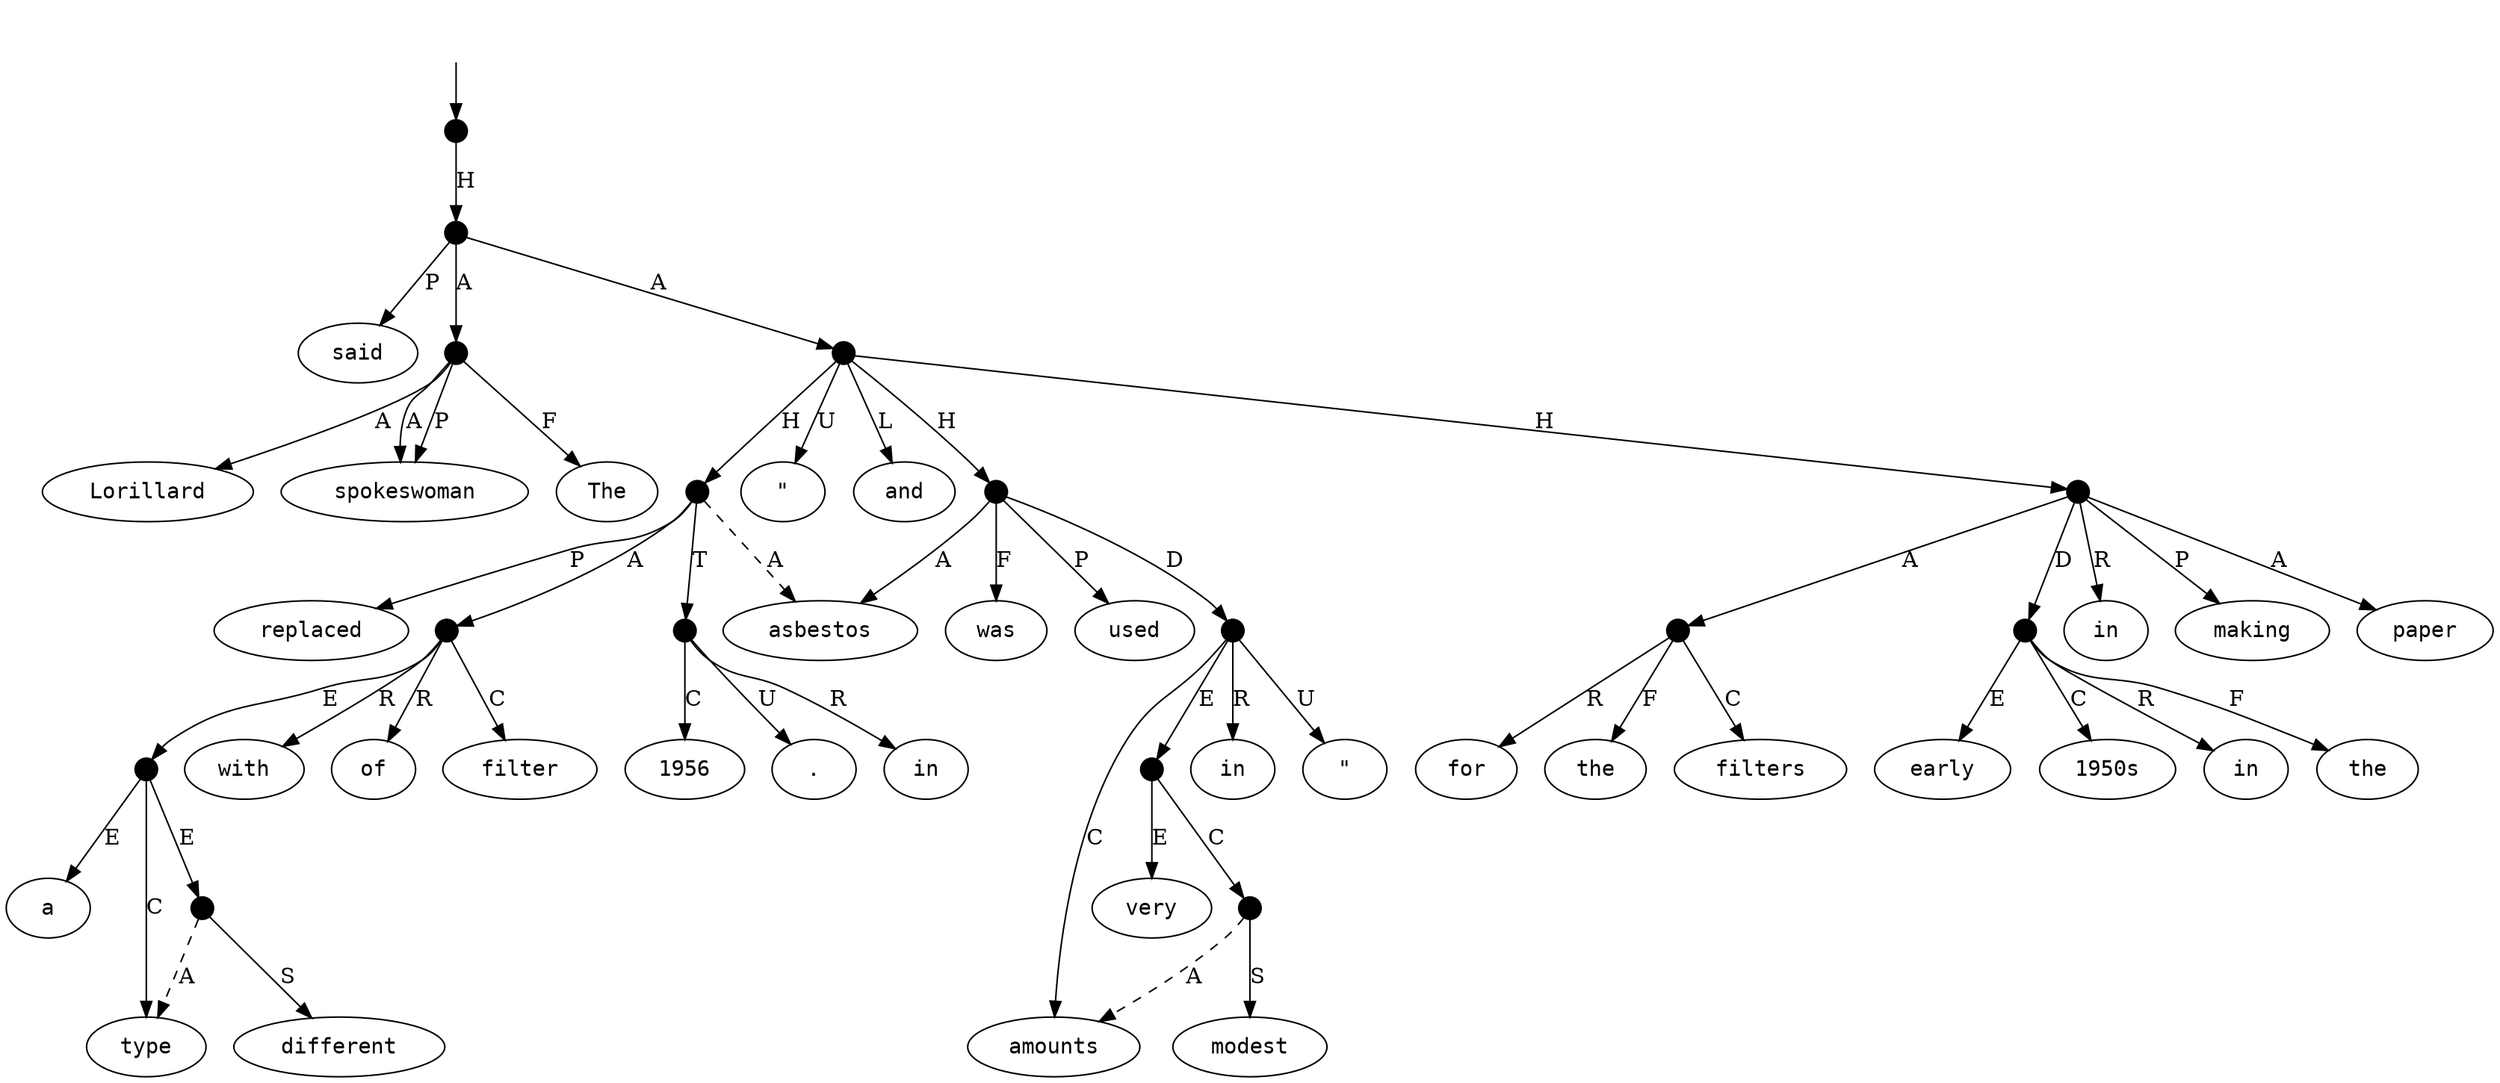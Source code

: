digraph "20003011" {
  top [ style=invis ];
  top -> 35;
  0 [ label=<<table align="center" border="0" cellspacing="0"><tr><td colspan="2"><font face="Courier">The</font></td></tr></table>> ];
  1 [ label=<<table align="center" border="0" cellspacing="0"><tr><td colspan="2"><font face="Courier">Lorillard</font></td></tr></table>> ];
  2 [ label=<<table align="center" border="0" cellspacing="0"><tr><td colspan="2"><font face="Courier">spokeswoman</font></td></tr></table>> ];
  3 [ label=<<table align="center" border="0" cellspacing="0"><tr><td colspan="2"><font face="Courier">said</font></td></tr></table>> ];
  4 [ label=<<table align="center" border="0" cellspacing="0"><tr><td colspan="2"><font face="Courier">asbestos</font></td></tr></table>> ];
  5 [ label=<<table align="center" border="0" cellspacing="0"><tr><td colspan="2"><font face="Courier">was</font></td></tr></table>> ];
  6 [ label=<<table align="center" border="0" cellspacing="0"><tr><td colspan="2"><font face="Courier">used</font></td></tr></table>> ];
  7 [ label=<<table align="center" border="0" cellspacing="0"><tr><td colspan="2"><font face="Courier">in</font></td></tr></table>> ];
  8 [ label=<<table align="center" border="0" cellspacing="0"><tr><td colspan="2"><font face="Courier">&quot;</font></td></tr></table>> ];
  9 [ label=<<table align="center" border="0" cellspacing="0"><tr><td colspan="2"><font face="Courier">very</font></td></tr></table>> ];
  10 [ label=<<table align="center" border="0" cellspacing="0"><tr><td colspan="2"><font face="Courier">modest</font></td></tr></table>> ];
  11 [ label=<<table align="center" border="0" cellspacing="0"><tr><td colspan="2"><font face="Courier">amounts</font></td></tr></table>> ];
  12 [ label=<<table align="center" border="0" cellspacing="0"><tr><td colspan="2"><font face="Courier">&quot;</font></td></tr></table>> ];
  13 [ label=<<table align="center" border="0" cellspacing="0"><tr><td colspan="2"><font face="Courier">in</font></td></tr></table>> ];
  14 [ label=<<table align="center" border="0" cellspacing="0"><tr><td colspan="2"><font face="Courier">making</font></td></tr></table>> ];
  15 [ label=<<table align="center" border="0" cellspacing="0"><tr><td colspan="2"><font face="Courier">paper</font></td></tr></table>> ];
  16 [ label=<<table align="center" border="0" cellspacing="0"><tr><td colspan="2"><font face="Courier">for</font></td></tr></table>> ];
  17 [ label=<<table align="center" border="0" cellspacing="0"><tr><td colspan="2"><font face="Courier">the</font></td></tr></table>> ];
  18 [ label=<<table align="center" border="0" cellspacing="0"><tr><td colspan="2"><font face="Courier">filters</font></td></tr></table>> ];
  19 [ label=<<table align="center" border="0" cellspacing="0"><tr><td colspan="2"><font face="Courier">in</font></td></tr></table>> ];
  20 [ label=<<table align="center" border="0" cellspacing="0"><tr><td colspan="2"><font face="Courier">the</font></td></tr></table>> ];
  21 [ label=<<table align="center" border="0" cellspacing="0"><tr><td colspan="2"><font face="Courier">early</font></td></tr></table>> ];
  22 [ label=<<table align="center" border="0" cellspacing="0"><tr><td colspan="2"><font face="Courier">1950s</font></td></tr></table>> ];
  23 [ label=<<table align="center" border="0" cellspacing="0"><tr><td colspan="2"><font face="Courier">and</font></td></tr></table>> ];
  24 [ label=<<table align="center" border="0" cellspacing="0"><tr><td colspan="2"><font face="Courier">replaced</font></td></tr></table>> ];
  25 [ label=<<table align="center" border="0" cellspacing="0"><tr><td colspan="2"><font face="Courier">with</font></td></tr></table>> ];
  26 [ label=<<table align="center" border="0" cellspacing="0"><tr><td colspan="2"><font face="Courier">a</font></td></tr></table>> ];
  27 [ label=<<table align="center" border="0" cellspacing="0"><tr><td colspan="2"><font face="Courier">different</font></td></tr></table>> ];
  28 [ label=<<table align="center" border="0" cellspacing="0"><tr><td colspan="2"><font face="Courier">type</font></td></tr></table>> ];
  29 [ label=<<table align="center" border="0" cellspacing="0"><tr><td colspan="2"><font face="Courier">of</font></td></tr></table>> ];
  30 [ label=<<table align="center" border="0" cellspacing="0"><tr><td colspan="2"><font face="Courier">filter</font></td></tr></table>> ];
  31 [ label=<<table align="center" border="0" cellspacing="0"><tr><td colspan="2"><font face="Courier">in</font></td></tr></table>> ];
  32 [ label=<<table align="center" border="0" cellspacing="0"><tr><td colspan="2"><font face="Courier">1956</font></td></tr></table>> ];
  33 [ label=<<table align="center" border="0" cellspacing="0"><tr><td colspan="2"><font face="Courier">.</font></td></tr></table>> ];
  34 [ shape=point, width=0.2 ];
  35 [ shape=point, width=0.2 ];
  36 [ shape=point, width=0.2 ];
  37 [ shape=point, width=0.2 ];
  38 [ shape=point, width=0.2 ];
  39 [ shape=point, width=0.2 ];
  40 [ shape=point, width=0.2 ];
  41 [ shape=point, width=0.2 ];
  42 [ shape=point, width=0.2 ];
  43 [ shape=point, width=0.2 ];
  44 [ shape=point, width=0.2 ];
  45 [ shape=point, width=0.2 ];
  46 [ shape=point, width=0.2 ];
  47 [ shape=point, width=0.2 ];
  48 [ shape=point, width=0.2 ];
  49 [ shape=point, width=0.2 ];
  39 -> 7 [ label="R" ];
  45 -> 4 [ label="A", style=dashed ];
  43 -> 17 [ label="F" ];
  37 -> 5 [ label="F" ];
  42 -> 13 [ label="R" ];
  37 -> 39 [ label="D" ];
  42 -> 14 [ label="P" ];
  46 -> 30 [ label="C" ];
  47 -> 26 [ label="E" ];
  49 -> 32 [ label="C" ];
  35 -> 36 [ label="H" ];
  39 -> 11 [ label="C" ];
  48 -> 28 [ label="A", style=dashed ];
  44 -> 22 [ label="C" ];
  46 -> 47 [ label="E" ];
  46 -> 25 [ label="R" ];
  40 -> 41 [ label="C" ];
  38 -> 45 [ label="H" ];
  45 -> 46 [ label="A" ];
  42 -> 43 [ label="A" ];
  36 -> 38 [ label="A" ];
  34 -> 1 [ label="A" ];
  49 -> 31 [ label="R" ];
  36 -> 34 [ label="A" ];
  37 -> 4 [ label="A" ];
  48 -> 27 [ label="S" ];
  39 -> 40 [ label="E" ];
  46 -> 29 [ label="R" ];
  38 -> 37 [ label="H" ];
  44 -> 19 [ label="R" ];
  36 -> 3 [ label="P" ];
  38 -> 42 [ label="H" ];
  42 -> 15 [ label="A" ];
  43 -> 18 [ label="C" ];
  34 -> 2 [ label="A" ];
  41 -> 10 [ label="S" ];
  41 -> 11 [ label="A", style=dashed ];
  39 -> 8 [ label="U" ];
  47 -> 28 [ label="C" ];
  38 -> 23 [ label="L" ];
  43 -> 16 [ label="R" ];
  47 -> 48 [ label="E" ];
  42 -> 44 [ label="D" ];
  45 -> 49 [ label="T" ];
  34 -> 2 [ label="P" ];
  44 -> 21 [ label="E" ];
  38 -> 12 [ label="U" ];
  49 -> 33 [ label="U" ];
  45 -> 24 [ label="P" ];
  44 -> 20 [ label="F" ];
  37 -> 6 [ label="P" ];
  34 -> 0 [ label="F" ];
  40 -> 9 [ label="E" ];
}

